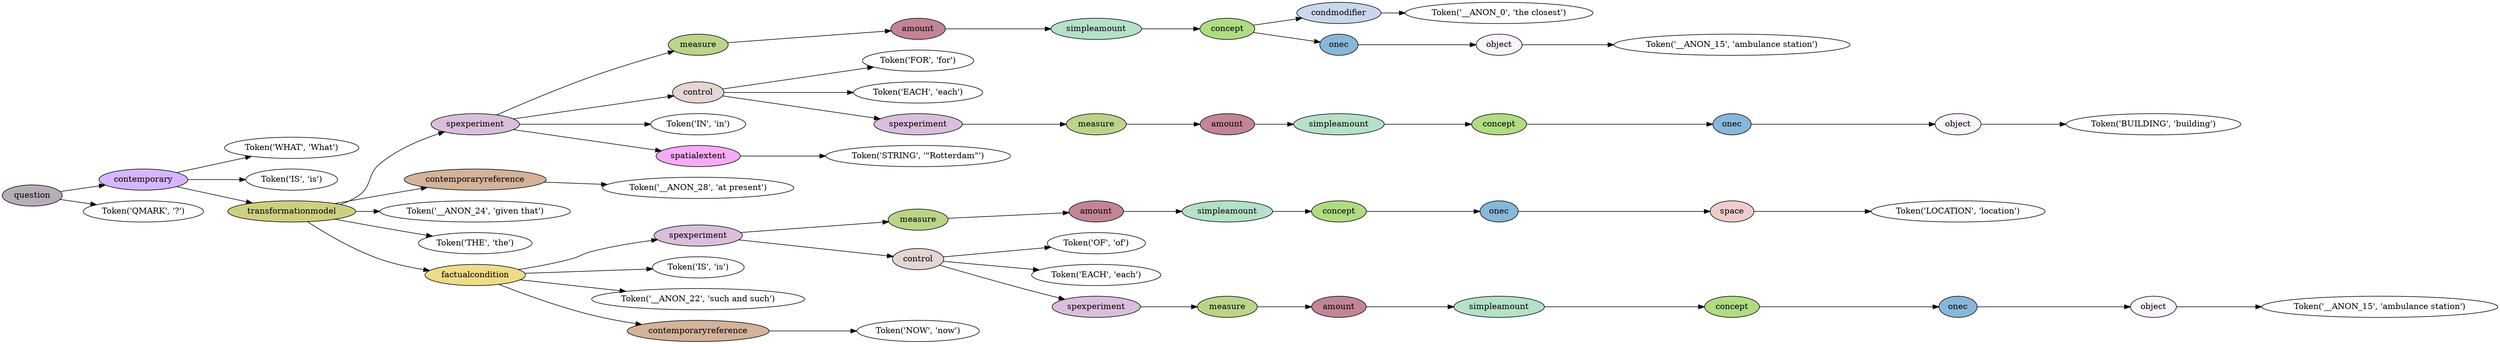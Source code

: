digraph G {
rankdir=LR;
0 [label="Token('WHAT', 'What')"];
1 [label="Token('IS', 'is')"];
2 [label="Token('__ANON_0', 'the closest')"];
3 [fillcolor="#c9d7ed", label=condmodifier, style=filled];
3 -> 2;
4 [label="Token('__ANON_15', 'ambulance station')"];
5 [fillcolor="#fbf4fd", label=object, style=filled];
5 -> 4;
6 [fillcolor="#87b7d9", label=onec, style=filled];
6 -> 5;
7 [fillcolor="#b0dc82", label=concept, style=filled];
7 -> 3;
7 -> 6;
8 [fillcolor="#b4e1c8", label=simpleamount, style=filled];
8 -> 7;
9 [fillcolor="#c38595", label=amount, style=filled];
9 -> 8;
10 [fillcolor="#bad588", label=measure, style=filled];
10 -> 9;
11 [label="Token('FOR', 'for')"];
12 [label="Token('EACH', 'each')"];
13 [label="Token('BUILDING', 'building')"];
14 [fillcolor="#fbf4fd", label=object, style=filled];
14 -> 13;
15 [fillcolor="#87b7d9", label=onec, style=filled];
15 -> 14;
16 [fillcolor="#b0dc82", label=concept, style=filled];
16 -> 15;
17 [fillcolor="#b4e1c8", label=simpleamount, style=filled];
17 -> 16;
18 [fillcolor="#c38595", label=amount, style=filled];
18 -> 17;
19 [fillcolor="#bad588", label=measure, style=filled];
19 -> 18;
20 [fillcolor="#dabfdc", label=spexperiment, style=filled];
20 -> 19;
21 [fillcolor="#e5d5d3", label=control, style=filled];
21 -> 11;
21 -> 12;
21 -> 20;
22 [label="Token('IN', 'in')"];
23 [label="Token('STRING', '\"Rotterdam\"')"];
24 [fillcolor="#f7abf6", label=spatialextent, style=filled];
24 -> 23;
25 [fillcolor="#dabfdc", label=spexperiment, style=filled];
25 -> 10;
25 -> 21;
25 -> 22;
25 -> 24;
26 [label="Token('__ANON_28', 'at present')"];
27 [fillcolor="#d3b39a", label=contemporaryreference, style=filled];
27 -> 26;
28 [label="Token('__ANON_24', 'given that')"];
29 [label="Token('THE', 'the')"];
30 [label="Token('LOCATION', 'location')"];
31 [fillcolor="#efcdce", label=space, style=filled];
31 -> 30;
32 [fillcolor="#87b7d9", label=onec, style=filled];
32 -> 31;
33 [fillcolor="#b0dc82", label=concept, style=filled];
33 -> 32;
34 [fillcolor="#b4e1c8", label=simpleamount, style=filled];
34 -> 33;
35 [fillcolor="#c38595", label=amount, style=filled];
35 -> 34;
36 [fillcolor="#bad588", label=measure, style=filled];
36 -> 35;
37 [label="Token('OF', 'of')"];
38 [label="Token('EACH', 'each')"];
39 [label="Token('__ANON_15', 'ambulance station')"];
40 [fillcolor="#fbf4fd", label=object, style=filled];
40 -> 39;
41 [fillcolor="#87b7d9", label=onec, style=filled];
41 -> 40;
42 [fillcolor="#b0dc82", label=concept, style=filled];
42 -> 41;
43 [fillcolor="#b4e1c8", label=simpleamount, style=filled];
43 -> 42;
44 [fillcolor="#c38595", label=amount, style=filled];
44 -> 43;
45 [fillcolor="#bad588", label=measure, style=filled];
45 -> 44;
46 [fillcolor="#dabfdc", label=spexperiment, style=filled];
46 -> 45;
47 [fillcolor="#e5d5d3", label=control, style=filled];
47 -> 37;
47 -> 38;
47 -> 46;
48 [fillcolor="#dabfdc", label=spexperiment, style=filled];
48 -> 36;
48 -> 47;
49 [label="Token('IS', 'is')"];
50 [label="Token('__ANON_22', 'such and such')"];
51 [label="Token('NOW', 'now')"];
52 [fillcolor="#d3b39a", label=contemporaryreference, style=filled];
52 -> 51;
53 [fillcolor="#eedc88", label=factualcondition, style=filled];
53 -> 48;
53 -> 49;
53 -> 50;
53 -> 52;
54 [fillcolor="#ced081", label=transformationmodel, style=filled];
54 -> 25;
54 -> 27;
54 -> 28;
54 -> 29;
54 -> 53;
55 [fillcolor="#d6b6fe", label=contemporary, style=filled];
55 -> 0;
55 -> 1;
55 -> 54;
56 [label="Token('QMARK', '?')"];
57 [fillcolor="#b7adb8", label=question, style=filled];
57 -> 55;
57 -> 56;
}
